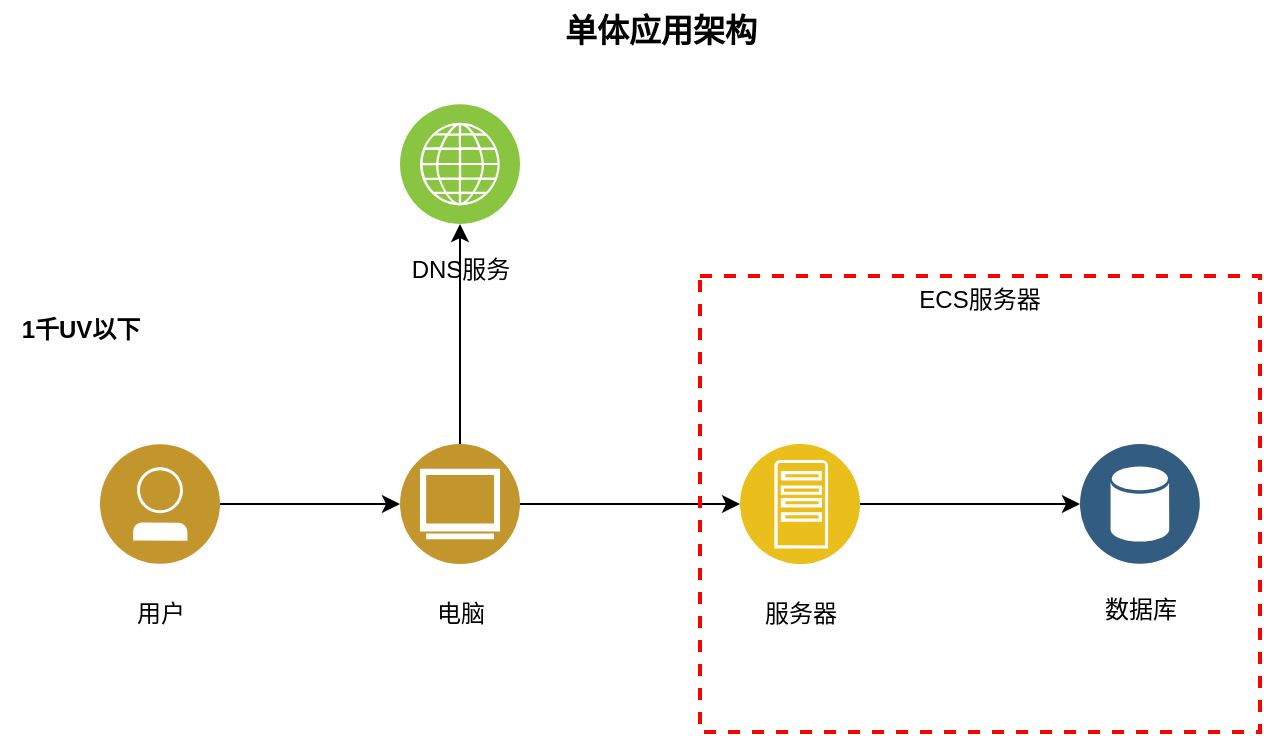 <mxfile version="25.0.3">
  <diagram name="第 1 页" id="CeJPTKoVwPZOsXdQENAC">
    <mxGraphModel dx="1434" dy="746" grid="1" gridSize="10" guides="1" tooltips="1" connect="1" arrows="1" fold="1" page="1" pageScale="1" pageWidth="827" pageHeight="1169" math="0" shadow="0">
      <root>
        <mxCell id="0" />
        <mxCell id="1" parent="0" />
        <mxCell id="vUY1Ih3Rio_7aqxSObcq-5" style="edgeStyle=orthogonalEdgeStyle;rounded=0;orthogonalLoop=1;jettySize=auto;html=1;entryX=0;entryY=0.5;entryDx=0;entryDy=0;" edge="1" parent="1" source="vUY1Ih3Rio_7aqxSObcq-1" target="vUY1Ih3Rio_7aqxSObcq-4">
          <mxGeometry relative="1" as="geometry" />
        </mxCell>
        <mxCell id="vUY1Ih3Rio_7aqxSObcq-1" value="" style="image;aspect=fixed;perimeter=ellipsePerimeter;html=1;align=center;shadow=0;dashed=0;fontColor=#4277BB;labelBackgroundColor=default;fontSize=12;spacingTop=3;image=img/lib/ibm/users/user.svg;" vertex="1" parent="1">
          <mxGeometry x="70" y="270" width="60" height="60" as="geometry" />
        </mxCell>
        <mxCell id="vUY1Ih3Rio_7aqxSObcq-2" value="用户" style="text;html=1;align=center;verticalAlign=middle;resizable=0;points=[];autosize=1;strokeColor=none;fillColor=none;" vertex="1" parent="1">
          <mxGeometry x="75" y="340" width="50" height="30" as="geometry" />
        </mxCell>
        <mxCell id="vUY1Ih3Rio_7aqxSObcq-3" value="1千UV以下" style="text;html=1;align=center;verticalAlign=middle;resizable=0;points=[];autosize=1;strokeColor=none;fillColor=none;fontStyle=1" vertex="1" parent="1">
          <mxGeometry x="20" y="198" width="80" height="30" as="geometry" />
        </mxCell>
        <mxCell id="vUY1Ih3Rio_7aqxSObcq-11" style="edgeStyle=orthogonalEdgeStyle;rounded=0;orthogonalLoop=1;jettySize=auto;html=1;entryX=0;entryY=0.5;entryDx=0;entryDy=0;" edge="1" parent="1" source="vUY1Ih3Rio_7aqxSObcq-4" target="vUY1Ih3Rio_7aqxSObcq-7">
          <mxGeometry relative="1" as="geometry" />
        </mxCell>
        <mxCell id="vUY1Ih3Rio_7aqxSObcq-18" style="edgeStyle=orthogonalEdgeStyle;rounded=0;orthogonalLoop=1;jettySize=auto;html=1;" edge="1" parent="1" source="vUY1Ih3Rio_7aqxSObcq-4" target="vUY1Ih3Rio_7aqxSObcq-14">
          <mxGeometry relative="1" as="geometry" />
        </mxCell>
        <mxCell id="vUY1Ih3Rio_7aqxSObcq-4" value="" style="image;aspect=fixed;perimeter=ellipsePerimeter;html=1;align=center;shadow=0;dashed=0;fontColor=#4277BB;labelBackgroundColor=default;fontSize=12;spacingTop=3;image=img/lib/ibm/users/browser.svg;" vertex="1" parent="1">
          <mxGeometry x="220" y="270" width="60" height="60" as="geometry" />
        </mxCell>
        <mxCell id="vUY1Ih3Rio_7aqxSObcq-6" value="电脑" style="text;html=1;align=center;verticalAlign=middle;resizable=0;points=[];autosize=1;strokeColor=none;fillColor=none;" vertex="1" parent="1">
          <mxGeometry x="225" y="340" width="50" height="30" as="geometry" />
        </mxCell>
        <mxCell id="vUY1Ih3Rio_7aqxSObcq-12" style="edgeStyle=orthogonalEdgeStyle;rounded=0;orthogonalLoop=1;jettySize=auto;html=1;entryX=0;entryY=0.5;entryDx=0;entryDy=0;" edge="1" parent="1" source="vUY1Ih3Rio_7aqxSObcq-7" target="vUY1Ih3Rio_7aqxSObcq-9">
          <mxGeometry relative="1" as="geometry" />
        </mxCell>
        <mxCell id="vUY1Ih3Rio_7aqxSObcq-7" value="" style="image;aspect=fixed;perimeter=ellipsePerimeter;html=1;align=center;shadow=0;dashed=0;fontColor=#4277BB;labelBackgroundColor=default;fontSize=12;spacingTop=3;image=img/lib/ibm/applications/app_server.svg;" vertex="1" parent="1">
          <mxGeometry x="390" y="270" width="60" height="60" as="geometry" />
        </mxCell>
        <mxCell id="vUY1Ih3Rio_7aqxSObcq-8" value="服务器" style="text;html=1;align=center;verticalAlign=middle;resizable=0;points=[];autosize=1;strokeColor=none;fillColor=none;" vertex="1" parent="1">
          <mxGeometry x="390" y="340" width="60" height="30" as="geometry" />
        </mxCell>
        <mxCell id="vUY1Ih3Rio_7aqxSObcq-9" value="" style="image;aspect=fixed;perimeter=ellipsePerimeter;html=1;align=center;shadow=0;dashed=0;fontColor=#4277BB;labelBackgroundColor=default;fontSize=12;spacingTop=3;image=img/lib/ibm/data/data_services.svg;" vertex="1" parent="1">
          <mxGeometry x="560" y="270" width="60" height="60" as="geometry" />
        </mxCell>
        <mxCell id="vUY1Ih3Rio_7aqxSObcq-10" value="数据库" style="text;html=1;align=center;verticalAlign=middle;resizable=0;points=[];autosize=1;strokeColor=none;fillColor=none;" vertex="1" parent="1">
          <mxGeometry x="560" y="338" width="60" height="30" as="geometry" />
        </mxCell>
        <mxCell id="vUY1Ih3Rio_7aqxSObcq-13" value="ECS服务器" style="fontStyle=0;verticalAlign=top;align=center;spacingTop=-2;fillColor=none;rounded=0;whiteSpace=wrap;html=1;strokeColor=#FF0000;strokeWidth=2;dashed=1;container=1;collapsible=0;expand=0;recursiveResize=0;" vertex="1" parent="1">
          <mxGeometry x="370" y="186" width="280" height="228" as="geometry" />
        </mxCell>
        <mxCell id="vUY1Ih3Rio_7aqxSObcq-14" value="" style="image;aspect=fixed;perimeter=ellipsePerimeter;html=1;align=center;shadow=0;dashed=0;fontColor=#4277BB;labelBackgroundColor=default;fontSize=12;spacingTop=3;image=img/lib/ibm/infrastructure/channels.svg;" vertex="1" parent="1">
          <mxGeometry x="220" y="100" width="60" height="60" as="geometry" />
        </mxCell>
        <mxCell id="vUY1Ih3Rio_7aqxSObcq-16" value="DNS服务" style="text;html=1;align=center;verticalAlign=middle;resizable=0;points=[];autosize=1;strokeColor=none;fillColor=none;" vertex="1" parent="1">
          <mxGeometry x="215" y="168" width="70" height="30" as="geometry" />
        </mxCell>
        <mxCell id="vUY1Ih3Rio_7aqxSObcq-19" value="单体应用架构" style="text;html=1;align=center;verticalAlign=middle;resizable=0;points=[];autosize=1;strokeColor=none;fillColor=none;fontSize=16;fontStyle=1" vertex="1" parent="1">
          <mxGeometry x="290" y="48" width="120" height="30" as="geometry" />
        </mxCell>
      </root>
    </mxGraphModel>
  </diagram>
</mxfile>
